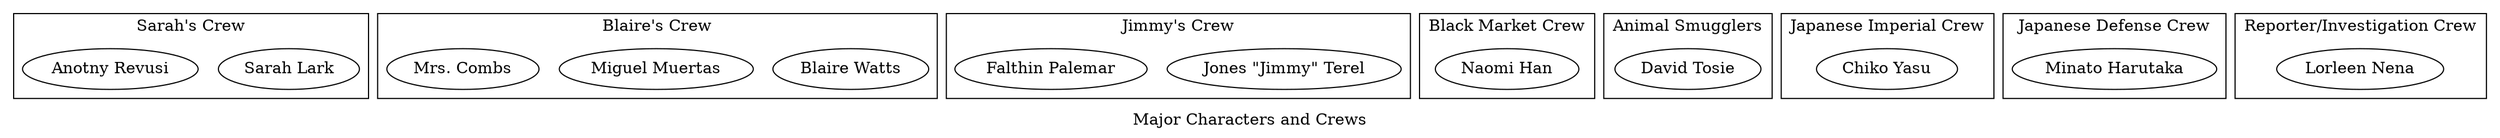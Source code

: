 graph {
	label="Major Characters and Crews"
	
	Sarah [label="Sarah Lark"]
	Blaire [label="Blaire Watts"]
	Jimmy [label="Jones \"Jimmy\" Terel"]
	Miguel [label="Miguel Muertas"]
	Antony [label="Anotny Revusi"]
	Naomi [label="Naomi Han"]
	MrCombs [label="Mrs. Combs"]
	Falthin [label="Falthin Palemar"]
	DavidTosie [label="David Tosie"]
	Chiko [label="Chiko Yasu"]
	Minato [label="Minato Harutaka"]
	Lorleen [label="Lorleen Nena"]
	
	subgraph cluster_Sarah_Crew {
		label="Sarah's Crew"
		Sarah
		Antony
	}

	subgraph cluster_Blaire_Crew {
		label="Blaire's Crew"
		Blaire
		Miguel
		MrCombs
	}

	subgraph cluster_Jimmy_Crew {
		label="Jimmy's Crew"
		Jimmy
		Falthin
	}

	subgraph cluster_Japanese_Imperial_Crew {
		label="Japanese Imperial Crew"
		Chiko
	}

	subgraph cluster_Japanese_Defense_Crew {
		label="Japanese Defense Crew"
		Minato
	}

	subgraph cluster_Animal_Smuggling_Crew {
		label="Animal Smugglers"
		DavidTosie
	}

	subgraph cluster_Black_Market_Crew {
		label="Black Market Crew"
		Naomi
	}

	subgraph cluster_Reporter_Crew {
		label="Reporter/Investigation Crew"
		Lorleen
	}

}
